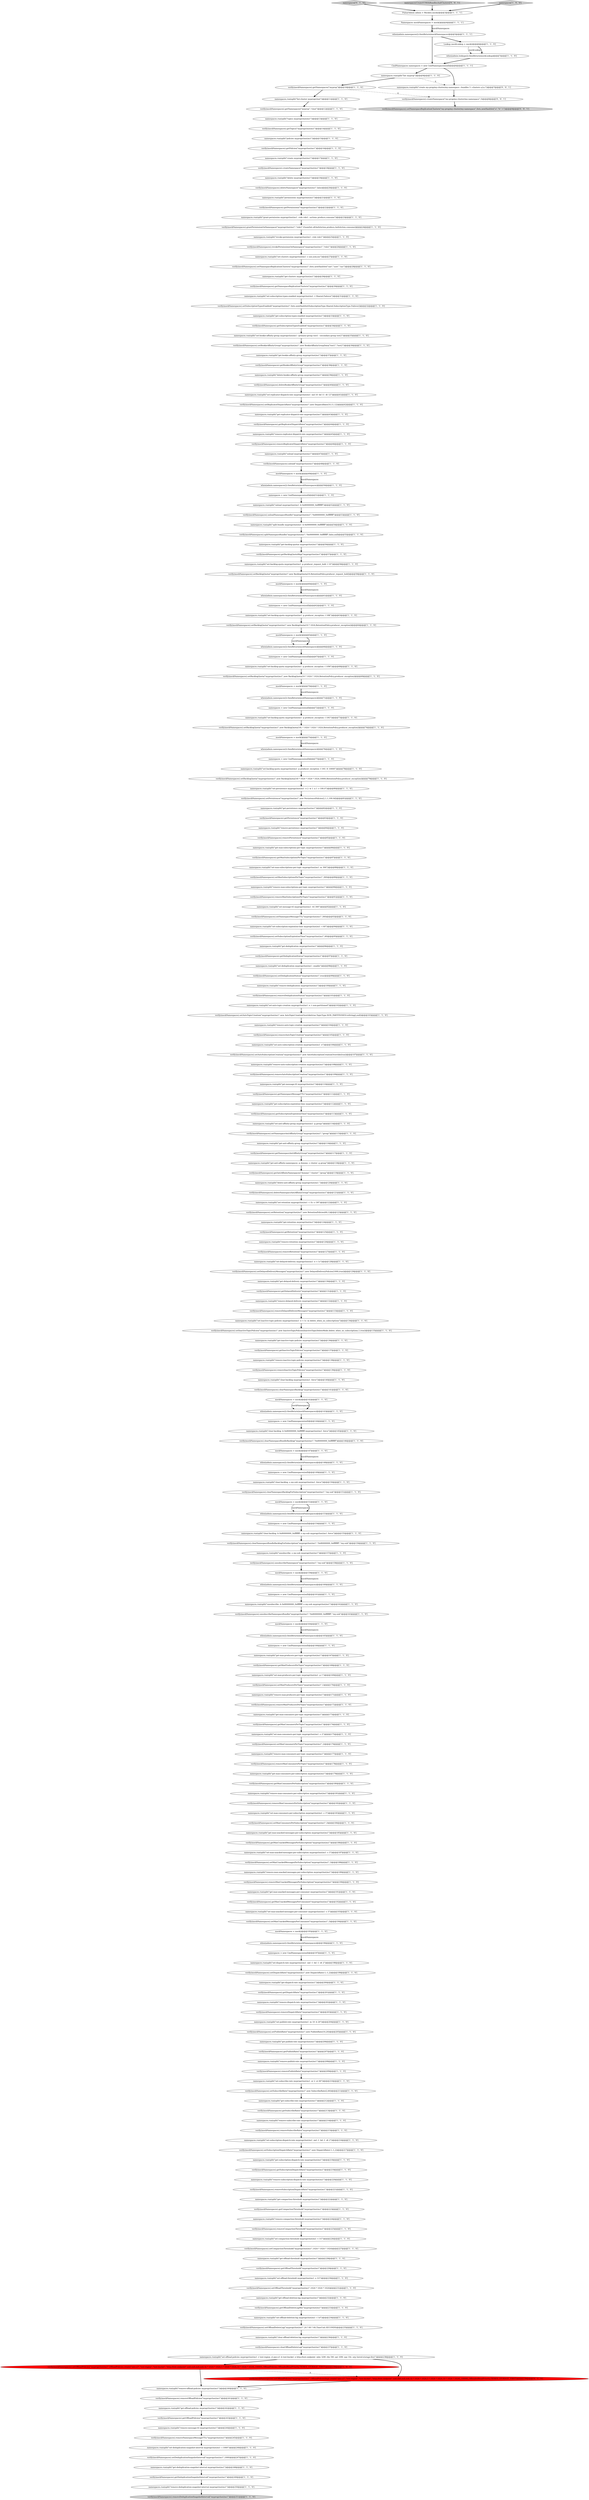 digraph {
217 [style = filled, label = "namespaces.run(split(\"set-replicator-dispatch-rate myprop/clust/ns1 -md 10 -bd 11 -dt 12\"))@@@41@@@['1', '1', '0']", fillcolor = white, shape = ellipse image = "AAA0AAABBB1BBB"];
182 [style = filled, label = "when(admin.namespaces()).thenReturn(mockNamespaces)@@@143@@@['1', '1', '0']", fillcolor = white, shape = ellipse image = "AAA0AAABBB1BBB"];
248 [style = filled, label = "mockNamespaces = mock()@@@60@@@['1', '1', '0']", fillcolor = white, shape = ellipse image = "AAA0AAABBB1BBB"];
156 [style = filled, label = "mockNamespaces = mock()@@@49@@@['1', '1', '0']", fillcolor = white, shape = ellipse image = "AAA0AAABBB1BBB"];
167 [style = filled, label = "verify(mockNamespaces).deleteBookieAffinityGroup(\"myprop/clust/ns1\")@@@40@@@['1', '1', '0']", fillcolor = white, shape = ellipse image = "AAA0AAABBB1BBB"];
127 [style = filled, label = "namespaces.run(split(\"get-max-consumers-per-topic myprop/clust/ns1\"))@@@173@@@['1', '1', '0']", fillcolor = white, shape = ellipse image = "AAA0AAABBB1BBB"];
53 [style = filled, label = "verify(mockNamespaces).setDeduplicationSnapshotInterval(\"myprop/clust/ns1\",1000)@@@247@@@['1', '1', '0']", fillcolor = white, shape = ellipse image = "AAA0AAABBB1BBB"];
138 [style = filled, label = "namespaces.run(split(\"remove-compaction-threshold myprop/clust/ns1\"))@@@224@@@['1', '1', '0']", fillcolor = white, shape = ellipse image = "AAA0AAABBB1BBB"];
45 [style = filled, label = "namespaces.run(split(\"set-deduplication-snapshot-interval myprop/clust/ns1 -i 1000\"))@@@246@@@['1', '1', '0']", fillcolor = white, shape = ellipse image = "AAA0AAABBB1BBB"];
9 [style = filled, label = "namespaces.run(split(\"get-bookie-affinity-group myprop/clust/ns1\"))@@@37@@@['1', '1', '0']", fillcolor = white, shape = ellipse image = "AAA0AAABBB1BBB"];
44 [style = filled, label = "verify(mockNamespaces).getSubscriptionDispatchRate(\"myprop/clust/ns1\")@@@219@@@['1', '1', '0']", fillcolor = white, shape = ellipse image = "AAA0AAABBB1BBB"];
229 [style = filled, label = "namespaces.run(split(\"get-clusters myprop/clust/ns1\"))@@@29@@@['1', '1', '0']", fillcolor = white, shape = ellipse image = "AAA0AAABBB1BBB"];
208 [style = filled, label = "namespaces.run(split(\"set-dispatch-rate myprop/clust/ns1 -md -1 -bd -1 -dt 2\"))@@@198@@@['1', '1', '0']", fillcolor = white, shape = ellipse image = "AAA0AAABBB1BBB"];
79 [style = filled, label = "namespaces.run(split(\"list myprop\"))@@@9@@@['1', '1', '0']", fillcolor = white, shape = ellipse image = "AAA0AAABBB1BBB"];
22 [style = filled, label = "verify(mockNamespaces).setReplicatorDispatchRate(\"myprop/clust/ns1\",new DispatchRate(10,11,12))@@@42@@@['1', '1', '0']", fillcolor = white, shape = ellipse image = "AAA0AAABBB1BBB"];
55 [style = filled, label = "verify(mockNamespaces).removeRetention(\"myprop/clust/ns1\")@@@127@@@['1', '1', '0']", fillcolor = white, shape = ellipse image = "AAA0AAABBB1BBB"];
146 [style = filled, label = "verify(mockNamespaces).removeNamespaceMessageTTL(\"myprop/clust/ns1\")@@@245@@@['1', '1', '0']", fillcolor = white, shape = ellipse image = "AAA0AAABBB1BBB"];
56 [style = filled, label = "verify(mockNamespaces).clearNamespaceBacklogForSubscription(\"myprop/clust/ns1\",\"my-sub\")@@@151@@@['1', '1', '0']", fillcolor = white, shape = ellipse image = "AAA0AAABBB1BBB"];
212 [style = filled, label = "namespaces.run(split(\"get-message-ttl myprop/clust/ns1\"))@@@110@@@['1', '1', '0']", fillcolor = white, shape = ellipse image = "AAA0AAABBB1BBB"];
216 [style = filled, label = "verify(mockNamespaces).setBacklogQuota(\"myprop/clust/ns1\",new BacklogQuota(10l * 1024 * 1024 * 1024,10000,RetentionPolicy.producer_exception))@@@79@@@['1', '1', '0']", fillcolor = white, shape = ellipse image = "AAA0AAABBB1BBB"];
210 [style = filled, label = "verify(mockNamespaces).createNamespace(\"myprop/clust/ns1\")@@@18@@@['1', '1', '0']", fillcolor = white, shape = ellipse image = "AAA0AAABBB1BBB"];
209 [style = filled, label = "namespaces.run(split(\"get-compaction-threshold myprop/clust/ns1\"))@@@222@@@['1', '1', '0']", fillcolor = white, shape = ellipse image = "AAA0AAABBB1BBB"];
205 [style = filled, label = "when(admin.namespaces()).thenReturn(mockNamespaces)@@@66@@@['1', '1', '0']", fillcolor = white, shape = ellipse image = "AAA0AAABBB1BBB"];
222 [style = filled, label = "namespaces.run(split(\"get-subscription-expiration-time myprop/clust/ns1\"))@@@112@@@['1', '1', '0']", fillcolor = white, shape = ellipse image = "AAA0AAABBB1BBB"];
237 [style = filled, label = "namespaces.run(split(\"set-max-consumers-per-topic myprop/clust/ns1 -c 2\"))@@@175@@@['1', '1', '0']", fillcolor = white, shape = ellipse image = "AAA0AAABBB1BBB"];
15 [style = filled, label = "mockNamespaces = mock()@@@70@@@['1', '1', '0']", fillcolor = white, shape = ellipse image = "AAA0AAABBB1BBB"];
41 [style = filled, label = "namespaces.run(split(\"remove-retention myprop/clust/ns1\"))@@@126@@@['1', '1', '0']", fillcolor = white, shape = ellipse image = "AAA0AAABBB1BBB"];
174 [style = filled, label = "namespaces.run(split(\"remove-offload-policies myprop/clust/ns1\"))@@@240@@@['1', '1', '0']", fillcolor = white, shape = ellipse image = "AAA0AAABBB1BBB"];
211 [style = filled, label = "verify(mockNamespaces).getOffloadDeleteLagMs(\"myprop/clust/ns1\")@@@233@@@['1', '1', '0']", fillcolor = white, shape = ellipse image = "AAA0AAABBB1BBB"];
153 [style = filled, label = "namespaces.run(split(\"set-message-ttl myprop/clust/ns1 -ttl 300\"))@@@92@@@['1', '1', '0']", fillcolor = white, shape = ellipse image = "AAA0AAABBB1BBB"];
235 [style = filled, label = "namespaces.run(split(\"get-max-unacked-messages-per-consumer myprop/clust/ns1\"))@@@191@@@['1', '1', '0']", fillcolor = white, shape = ellipse image = "AAA0AAABBB1BBB"];
124 [style = filled, label = "namespaces = new CmdNamespaces(null)@@@77@@@['1', '1', '0']", fillcolor = white, shape = ellipse image = "AAA0AAABBB1BBB"];
157 [style = filled, label = "verify(mockNamespaces).clearNamespaceBundleBacklogForSubscription(\"myprop/clust/ns1\",\"0x80000000_0xffffffff\",\"my-sub\")@@@156@@@['1', '1', '0']", fillcolor = white, shape = ellipse image = "AAA0AAABBB1BBB"];
20 [style = filled, label = "verify(mockNamespaces).removeAutoTopicCreation(\"myprop/clust/ns1\")@@@105@@@['1', '1', '0']", fillcolor = white, shape = ellipse image = "AAA0AAABBB1BBB"];
91 [style = filled, label = "namespaces.run(split(\"set-max-unacked-messages-per-subscription myprop/clust/ns1 -c 3\"))@@@187@@@['1', '1', '0']", fillcolor = white, shape = ellipse image = "AAA0AAABBB1BBB"];
120 [style = filled, label = "namespaces.run(split(\"remove-max-subscriptions-per-topic myprop/clust/ns1\"))@@@90@@@['1', '1', '0']", fillcolor = white, shape = ellipse image = "AAA0AAABBB1BBB"];
123 [style = filled, label = "namespaces.run(split(\"remove-max-consumers-per-subscription myprop/clust/ns1\"))@@@181@@@['1', '1', '0']", fillcolor = white, shape = ellipse image = "AAA0AAABBB1BBB"];
38 [style = filled, label = "when(admin.namespaces()).thenReturn(mockNamespaces)@@@196@@@['1', '1', '0']", fillcolor = white, shape = ellipse image = "AAA0AAABBB1BBB"];
105 [style = filled, label = "verify(mockNamespaces).setSubscriptionExpirationTime(\"myprop/clust/ns1\",60)@@@95@@@['1', '1', '0']", fillcolor = white, shape = ellipse image = "AAA0AAABBB1BBB"];
59 [style = filled, label = "verify(mockNamespaces).removeAutoSubscriptionCreation(\"myprop/clust/ns1\")@@@109@@@['1', '1', '0']", fillcolor = white, shape = ellipse image = "AAA0AAABBB1BBB"];
152 [style = filled, label = "verify(mockNamespaces).getNamespaces(\"myprop\",\"clust\")@@@12@@@['1', '1', '0']", fillcolor = white, shape = ellipse image = "AAA0AAABBB1BBB"];
244 [style = filled, label = "verify(mockNamespaces).getAntiAffinityNamespaces(\"dummy\",\"cluster\",\"group\")@@@119@@@['1', '1', '0']", fillcolor = white, shape = ellipse image = "AAA0AAABBB1BBB"];
112 [style = filled, label = "namespaces.run(split(\"get-max-producers-per-topic myprop/clust/ns1\"))@@@167@@@['1', '1', '0']", fillcolor = white, shape = ellipse image = "AAA0AAABBB1BBB"];
25 [style = filled, label = "namespaces = new CmdNamespaces(null)@@@161@@@['1', '1', '0']", fillcolor = white, shape = ellipse image = "AAA0AAABBB1BBB"];
62 [style = filled, label = "namespaces = new CmdNamespaces(null)@@@51@@@['1', '1', '0']", fillcolor = white, shape = ellipse image = "AAA0AAABBB1BBB"];
145 [style = filled, label = "verify(mockNamespaces).removeMaxConsumersPerSubscription(\"myprop/clust/ns1\")@@@182@@@['1', '1', '0']", fillcolor = white, shape = ellipse image = "AAA0AAABBB1BBB"];
175 [style = filled, label = "verify(mockNamespaces).clearOffloadDeleteLag(\"myprop/clust/ns1\")@@@237@@@['1', '1', '0']", fillcolor = white, shape = ellipse image = "AAA0AAABBB1BBB"];
74 [style = filled, label = "namespaces.run(split(\"set-backlog-quota myprop/clust/ns1 -p producer_exception -l 10M\"))@@@68@@@['1', '1', '0']", fillcolor = white, shape = ellipse image = "AAA0AAABBB1BBB"];
86 [style = filled, label = "verify(mockNamespaces).getPermissions(\"myprop/clust/ns1\")@@@22@@@['1', '1', '0']", fillcolor = white, shape = ellipse image = "AAA0AAABBB1BBB"];
122 [style = filled, label = "verify(mockNamespaces).revokePermissionsOnNamespace(\"myprop/clust/ns1\",\"role1\")@@@26@@@['1', '1', '0']", fillcolor = white, shape = ellipse image = "AAA0AAABBB1BBB"];
252 [style = filled, label = "verify(mockNamespaces).createNamespace(\"my-prop/my-cluster/my-namespace\",5)@@@8@@@['0', '0', '1']", fillcolor = white, shape = ellipse image = "AAA0AAABBB3BBB"];
184 [style = filled, label = "verify(mockNamespaces).getMaxUnackedMessagesPerSubscription(\"myprop/clust/ns1\")@@@186@@@['1', '1', '0']", fillcolor = white, shape = ellipse image = "AAA0AAABBB1BBB"];
3 [style = filled, label = "namespaces.run(split(\"set-offload-deletion-lag myprop/clust/ns1 -l 1d\"))@@@234@@@['1', '1', '0']", fillcolor = white, shape = ellipse image = "AAA0AAABBB1BBB"];
228 [style = filled, label = "namespaces = new CmdNamespaces(null)@@@72@@@['1', '1', '0']", fillcolor = white, shape = ellipse image = "AAA0AAABBB1BBB"];
137 [style = filled, label = "namespaces.run(split(\"delete myprop/clust/ns1\"))@@@19@@@['1', '1', '0']", fillcolor = white, shape = ellipse image = "AAA0AAABBB1BBB"];
219 [style = filled, label = "namespaces.run(split(\"remove-persistence myprop/clust/ns1\"))@@@84@@@['1', '1', '0']", fillcolor = white, shape = ellipse image = "AAA0AAABBB1BBB"];
75 [style = filled, label = "namespaces.run(split(\"get-offload-threshold myprop/clust/ns1\"))@@@228@@@['1', '1', '0']", fillcolor = white, shape = ellipse image = "AAA0AAABBB1BBB"];
81 [style = filled, label = "namespaces.run(split(\"set-auto-topic-creation myprop/clust/ns1 -e -t non-partitioned\"))@@@102@@@['1', '1', '0']", fillcolor = white, shape = ellipse image = "AAA0AAABBB1BBB"];
36 [style = filled, label = "namespaces.run(split(\"remove-replicator-dispatch-rate myprop/clust/ns1\"))@@@45@@@['1', '1', '0']", fillcolor = white, shape = ellipse image = "AAA0AAABBB1BBB"];
130 [style = filled, label = "verify(mockNamespaces).getCompactionThreshold(\"myprop/clust/ns1\")@@@223@@@['1', '1', '0']", fillcolor = white, shape = ellipse image = "AAA0AAABBB1BBB"];
189 [style = filled, label = "namespaces.run(split(\"delete-bookie-affinity-group myprop/clust/ns1\"))@@@39@@@['1', '1', '0']", fillcolor = white, shape = ellipse image = "AAA0AAABBB1BBB"];
196 [style = filled, label = "when(admin.namespaces()).thenReturn(mockNamespaces)@@@61@@@['1', '1', '0']", fillcolor = white, shape = ellipse image = "AAA0AAABBB1BBB"];
241 [style = filled, label = "namespaces.run(split(\"get-subscribe-rate myprop/clust/ns1\"))@@@212@@@['1', '1', '0']", fillcolor = white, shape = ellipse image = "AAA0AAABBB1BBB"];
77 [style = filled, label = "verify(mockNamespaces).getPublishRate(\"myprop/clust/ns1\")@@@207@@@['1', '1', '0']", fillcolor = white, shape = ellipse image = "AAA0AAABBB1BBB"];
194 [style = filled, label = "namespaces.run(split(\"remove-delayed-delivery myprop/clust/ns1\"))@@@132@@@['1', '1', '0']", fillcolor = white, shape = ellipse image = "AAA0AAABBB1BBB"];
1 [style = filled, label = "namespaces.run(split(\"set-subscription-dispatch-rate myprop/clust/ns1 -md -1 -bd -1 -dt 2\"))@@@216@@@['1', '1', '0']", fillcolor = white, shape = ellipse image = "AAA0AAABBB1BBB"];
206 [style = filled, label = "verify(mockNamespaces).setMaxUnackedMessagesPerSubscription(\"myprop/clust/ns1\",3)@@@188@@@['1', '1', '0']", fillcolor = white, shape = ellipse image = "AAA0AAABBB1BBB"];
93 [style = filled, label = "namespaces.run(split(\"set-publish-rate myprop/clust/ns1 -m 10 -b 20\"))@@@204@@@['1', '1', '0']", fillcolor = white, shape = ellipse image = "AAA0AAABBB1BBB"];
232 [style = filled, label = "namespaces = new CmdNamespaces(null)@@@144@@@['1', '1', '0']", fillcolor = white, shape = ellipse image = "AAA0AAABBB1BBB"];
234 [style = filled, label = "PulsarAdmin admin = Mockito.mock()@@@3@@@['1', '1', '1']", fillcolor = white, shape = ellipse image = "AAA0AAABBB1BBB"];
111 [style = filled, label = "verify(mockNamespaces).getRetention(\"myprop/clust/ns1\")@@@125@@@['1', '1', '0']", fillcolor = white, shape = ellipse image = "AAA0AAABBB1BBB"];
37 [style = filled, label = "namespaces.run(split(\"set-backlog-quota myprop/clust/ns1 -p producer_exception -l 10K\"))@@@63@@@['1', '1', '0']", fillcolor = white, shape = ellipse image = "AAA0AAABBB1BBB"];
134 [style = filled, label = "verify(mockNamespaces).setNamespaceReplicationClusters(\"myprop/clust/ns1\",Sets.newHashSet(\"use\",\"usw\",\"usc\"))@@@28@@@['1', '1', '0']", fillcolor = white, shape = ellipse image = "AAA0AAABBB1BBB"];
185 [style = filled, label = "namespaces.run(split(\"set-subscribe-rate myprop/clust/ns1 -sr 2 -st 60\"))@@@210@@@['1', '1', '0']", fillcolor = white, shape = ellipse image = "AAA0AAABBB1BBB"];
254 [style = filled, label = "namespaces.run(split(\"create my-prop/my-cluster/my-namespace --bundles 5 --clusters a,b,c\"))@@@7@@@['0', '0', '1']", fillcolor = white, shape = ellipse image = "AAA0AAABBB3BBB"];
90 [style = filled, label = "verify(mockNamespaces).setBacklogQuota(\"myprop/clust/ns1\",new BacklogQuota(10L * 1024 * 1024 * 1024,RetentionPolicy.producer_exception))@@@74@@@['1', '1', '0']", fillcolor = white, shape = ellipse image = "AAA0AAABBB1BBB"];
66 [style = filled, label = "namespaces.run(split(\"set-max-subscriptions-per-topic myprop/clust/ns1 -m 300\"))@@@88@@@['1', '1', '0']", fillcolor = white, shape = ellipse image = "AAA0AAABBB1BBB"];
220 [style = filled, label = "verify(mockNamespaces).setAutoTopicCreation(\"myprop/clust/ns1\",new AutoTopicCreationOverride(true,TopicType.NON_PARTITIONED.toString(),null))@@@103@@@['1', '1', '0']", fillcolor = white, shape = ellipse image = "AAA0AAABBB1BBB"];
236 [style = filled, label = "namespaces.run(split(\"unload myprop/clust/ns1 -b 0x80000000_0xffffffff\"))@@@52@@@['1', '1', '0']", fillcolor = white, shape = ellipse image = "AAA0AAABBB1BBB"];
64 [style = filled, label = "namespaces.run(split(\"get-max-unacked-messages-per-subscription myprop/clust/ns1\"))@@@185@@@['1', '1', '0']", fillcolor = white, shape = ellipse image = "AAA0AAABBB1BBB"];
207 [style = filled, label = "namespaces.run(split(\"set-max-unacked-messages-per-consumer myprop/clust/ns1 -c 3\"))@@@193@@@['1', '1', '0']", fillcolor = white, shape = ellipse image = "AAA0AAABBB1BBB"];
233 [style = filled, label = "verify(mockNamespaces).setSubscriptionDispatchRate(\"myprop/clust/ns1\",new DispatchRate(-1,-1,2))@@@217@@@['1', '1', '0']", fillcolor = white, shape = ellipse image = "AAA0AAABBB1BBB"];
197 [style = filled, label = "verify(mockNamespaces).setBacklogQuota(\"myprop/clust/ns1\",new BacklogQuota(10,RetentionPolicy.producer_request_hold))@@@59@@@['1', '1', '0']", fillcolor = white, shape = ellipse image = "AAA0AAABBB1BBB"];
94 [style = filled, label = "verify(mockNamespaces).setSubscriptionTypesEnabled(\"myprop/clust/ns1\",Sets.newHashSet(SubscriptionType.Shared,SubscriptionType.Failover))@@@32@@@['1', '1', '0']", fillcolor = white, shape = ellipse image = "AAA0AAABBB1BBB"];
243 [style = filled, label = "verify(mockNamespaces).getBookieAffinityGroup(\"myprop/clust/ns1\")@@@38@@@['1', '1', '0']", fillcolor = white, shape = ellipse image = "AAA0AAABBB1BBB"];
190 [style = filled, label = "namespaces.run(split(\"split-bundle myprop/clust/ns1 -b 0x00000000_0xffffffff\"))@@@54@@@['1', '1', '0']", fillcolor = white, shape = ellipse image = "AAA0AAABBB1BBB"];
218 [style = filled, label = "verify(mockNamespaces).setPublishRate(\"myprop/clust/ns1\",new PublishRate(10,20))@@@205@@@['1', '1', '0']", fillcolor = white, shape = ellipse image = "AAA0AAABBB1BBB"];
247 [style = filled, label = "mockNamespaces = mock()@@@147@@@['1', '1', '0']", fillcolor = white, shape = ellipse image = "AAA0AAABBB1BBB"];
98 [style = filled, label = "verify(mockNamespaces).setOffloadThreshold(\"myprop/clust/ns1\",1024 * 1024 * 1024)@@@231@@@['1', '1', '0']", fillcolor = white, shape = ellipse image = "AAA0AAABBB1BBB"];
161 [style = filled, label = "namespaces.run(split(\"remove-max-producers-per-topic myprop/clust/ns1\"))@@@171@@@['1', '1', '0']", fillcolor = white, shape = ellipse image = "AAA0AAABBB1BBB"];
58 [style = filled, label = "verify(mockNamespaces).setSubscribeRate(\"myprop/clust/ns1\",new SubscribeRate(2,60))@@@211@@@['1', '1', '0']", fillcolor = white, shape = ellipse image = "AAA0AAABBB1BBB"];
139 [style = filled, label = "namespaces.run(split(\"set-backlog-quota myprop/clust/ns1 -p producer_exception -l 10G\"))@@@73@@@['1', '1', '0']", fillcolor = white, shape = ellipse image = "AAA0AAABBB1BBB"];
73 [style = filled, label = "verify(mockNamespaces).unload(\"myprop/clust/ns1\")@@@48@@@['1', '1', '0']", fillcolor = white, shape = ellipse image = "AAA0AAABBB1BBB"];
133 [style = filled, label = "verify(mockNamespaces).setOffloadDeleteLag(\"myprop/clust/ns1\",24 * 60 * 60,TimeUnit.SECONDS)@@@235@@@['1', '1', '0']", fillcolor = white, shape = ellipse image = "AAA0AAABBB1BBB"];
92 [style = filled, label = "namespaces.run(split(\"set-bookie-affinity-group myprop/clust/ns1 --primary-group test1 --secondary-group test2\"))@@@35@@@['1', '1', '0']", fillcolor = white, shape = ellipse image = "AAA0AAABBB1BBB"];
159 [style = filled, label = "namespaces.run(split(\"set-retention myprop/clust/ns1 -t 1h -s 1M\"))@@@122@@@['1', '1', '0']", fillcolor = white, shape = ellipse image = "AAA0AAABBB1BBB"];
144 [style = filled, label = "verify(mockNamespaces).setMaxConsumersPerSubscription(\"myprop/clust/ns1\",3)@@@184@@@['1', '1', '0']", fillcolor = white, shape = ellipse image = "AAA0AAABBB1BBB"];
46 [style = filled, label = "namespaces.run(split(\"get-dispatch-rate myprop/clust/ns1\"))@@@200@@@['1', '1', '0']", fillcolor = white, shape = ellipse image = "AAA0AAABBB1BBB"];
195 [style = filled, label = "verify(mockNamespaces).removeReplicatorDispatchRate(\"myprop/clust/ns1\")@@@46@@@['1', '1', '0']", fillcolor = white, shape = ellipse image = "AAA0AAABBB1BBB"];
115 [style = filled, label = "verify(mockNamespaces).getTopics(\"myprop/clust/ns1\")@@@14@@@['1', '1', '0']", fillcolor = white, shape = ellipse image = "AAA0AAABBB1BBB"];
242 [style = filled, label = "namespaces.run(split(\"get-subscription-types-enabled myprop/clust/ns1\"))@@@33@@@['1', '1', '0']", fillcolor = white, shape = ellipse image = "AAA0AAABBB1BBB"];
87 [style = filled, label = "verify(mockNamespaces).getNamespaces(\"myprop\")@@@10@@@['1', '1', '0']", fillcolor = white, shape = ellipse image = "AAA0AAABBB1BBB"];
99 [style = filled, label = "namespaces.run(split(\"get-anti-affinity-group myprop/clust/ns1\"))@@@116@@@['1', '1', '0']", fillcolor = white, shape = ellipse image = "AAA0AAABBB1BBB"];
7 [style = filled, label = "verify(mockNamespaces).removeMaxConsumersPerTopic(\"myprop/clust/ns1\")@@@178@@@['1', '1', '0']", fillcolor = white, shape = ellipse image = "AAA0AAABBB1BBB"];
249 [style = filled, label = "namespaces.run(split(\"set-offload-policies myprop/clust/ns1 -r test-region -d aws-s3 -b test-bucket -e http://test.endpoint -mbs 32M -rbs 5M -oat 10M -oae 10s -orp tiered-storage-first\"))@@@238@@@['1', '1', '0']", fillcolor = white, shape = ellipse image = "AAA0AAABBB1BBB"];
65 [style = filled, label = "namespaces.run(split(\"remove-subscription-dispatch-rate myprop/clust/ns1\"))@@@220@@@['1', '1', '0']", fillcolor = white, shape = ellipse image = "AAA0AAABBB1BBB"];
89 [style = filled, label = "namespaces.run(split(\"set-anti-affinity-group myprop/clust/ns1 -g group\"))@@@114@@@['1', '1', '0']", fillcolor = white, shape = ellipse image = "AAA0AAABBB1BBB"];
116 [style = filled, label = "namespaces.run(split(\"remove-message-ttl myprop/clust/ns1\"))@@@244@@@['1', '1', '0']", fillcolor = white, shape = ellipse image = "AAA0AAABBB1BBB"];
85 [style = filled, label = "verify(mockNamespaces).removeMaxProducersPerTopic(\"myprop/clust/ns1\")@@@172@@@['1', '1', '0']", fillcolor = white, shape = ellipse image = "AAA0AAABBB1BBB"];
104 [style = filled, label = "verify(mockNamespaces).removeSubscribeRate(\"myprop/clust/ns1\")@@@215@@@['1', '1', '0']", fillcolor = white, shape = ellipse image = "AAA0AAABBB1BBB"];
8 [style = filled, label = "namespaces.run(split(\"unsubscribe -b 0x80000000_0xffffffff -s my-sub myprop/clust/ns1\"))@@@162@@@['1', '1', '0']", fillcolor = white, shape = ellipse image = "AAA0AAABBB1BBB"];
33 [style = filled, label = "verify(mockNamespaces).removeMaxSubscriptionsPerTopic(\"myprop/clust/ns1\")@@@91@@@['1', '1', '0']", fillcolor = white, shape = ellipse image = "AAA0AAABBB1BBB"];
164 [style = filled, label = "namespaces = new CmdNamespaces(null)@@@197@@@['1', '1', '0']", fillcolor = white, shape = ellipse image = "AAA0AAABBB1BBB"];
239 [style = filled, label = "namespaces.run(split(\"set-persistence myprop/clust/ns1 -e 2 -w 1 -a 1 -r 100.0\"))@@@80@@@['1', '1', '0']", fillcolor = white, shape = ellipse image = "AAA0AAABBB1BBB"];
96 [style = filled, label = "when(admin.namespaces()).thenReturn(mockNamespaces)@@@148@@@['1', '1', '0']", fillcolor = white, shape = ellipse image = "AAA0AAABBB1BBB"];
154 [style = filled, label = "verify(mockNamespaces).getNamespaceReplicationClusters(\"myprop/clust/ns1\")@@@30@@@['1', '1', '0']", fillcolor = white, shape = ellipse image = "AAA0AAABBB1BBB"];
126 [style = filled, label = "verify(mockNamespaces).setNamespaceAntiAffinityGroup(\"myprop/clust/ns1\",\"group\")@@@115@@@['1', '1', '0']", fillcolor = white, shape = ellipse image = "AAA0AAABBB1BBB"];
109 [style = filled, label = "mockNamespaces = mock()@@@152@@@['1', '1', '0']", fillcolor = white, shape = ellipse image = "AAA0AAABBB1BBB"];
129 [style = filled, label = "namespaces.run(split(\"set-max-consumers-per-subscription myprop/clust/ns1 -c 3\"))@@@183@@@['1', '1', '0']", fillcolor = white, shape = ellipse image = "AAA0AAABBB1BBB"];
150 [style = filled, label = "namespaces.run(split(\"clear-backlog -b 0x80000000_0xffffffff -s my-sub myprop/clust/ns1 -force\"))@@@155@@@['1', '1', '0']", fillcolor = white, shape = ellipse image = "AAA0AAABBB1BBB"];
21 [style = filled, label = "namespaces.run(split(\"get-delayed-delivery myprop/clust/ns1\"))@@@130@@@['1', '1', '0']", fillcolor = white, shape = ellipse image = "AAA0AAABBB1BBB"];
47 [style = filled, label = "verify(mockNamespaces).setOffloadPolicies(\"myprop/clust/ns1\",OffloadPolicies.create(\"aws-s3\",\"test-region\",\"test-bucket\",\"http://test.endpoint\",null,null,null,null,32 * 1024 * 1024,5 * 1024 * 1024,10 * 1024 * 1024L,10000L,OffloadPolicies.OffloadedReadPriority.TIERED_STORAGE_FIRST))@@@239@@@['1', '0', '0']", fillcolor = red, shape = ellipse image = "AAA1AAABBB1BBB"];
52 [style = filled, label = "verify(mockNamespaces).setMaxUnackedMessagesPerConsumer(\"myprop/clust/ns1\",3)@@@194@@@['1', '1', '0']", fillcolor = white, shape = ellipse image = "AAA0AAABBB1BBB"];
63 [style = filled, label = "namespaces.run(split(\"set-backlog-quota myprop/clust/ns1 -p producer_request_hold -l 10\"))@@@58@@@['1', '1', '0']", fillcolor = white, shape = ellipse image = "AAA0AAABBB1BBB"];
108 [style = filled, label = "namespaces.run(split(\"set-subscription-expiration-time myprop/clust/ns1 -t 60\"))@@@94@@@['1', '1', '0']", fillcolor = white, shape = ellipse image = "AAA0AAABBB1BBB"];
149 [style = filled, label = "namespaces.run(split(\"get-anti-affinity-namespaces -p dummy -c cluster -g group\"))@@@118@@@['1', '1', '0']", fillcolor = white, shape = ellipse image = "AAA0AAABBB1BBB"];
57 [style = filled, label = "verify(mockNamespaces).removeDispatchRate(\"myprop/clust/ns1\")@@@203@@@['1', '1', '0']", fillcolor = white, shape = ellipse image = "AAA0AAABBB1BBB"];
155 [style = filled, label = "Namespaces mockNamespaces = mock()@@@4@@@['1', '1', '1']", fillcolor = white, shape = ellipse image = "AAA0AAABBB1BBB"];
71 [style = filled, label = "namespaces.run(split(\"delete-anti-affinity-group myprop/clust/ns1 \"))@@@120@@@['1', '1', '0']", fillcolor = white, shape = ellipse image = "AAA0AAABBB1BBB"];
95 [style = filled, label = "namespaces.run(split(\"permissions myprop/clust/ns1\"))@@@21@@@['1', '1', '0']", fillcolor = white, shape = ellipse image = "AAA0AAABBB1BBB"];
158 [style = filled, label = "verify(mockNamespaces).getPolicies(\"myprop/clust/ns1\")@@@16@@@['1', '1', '0']", fillcolor = white, shape = ellipse image = "AAA0AAABBB1BBB"];
245 [style = filled, label = "namespaces.run(split(\"set-clusters myprop/clust/ns1 -c use,usw,usc\"))@@@27@@@['1', '1', '0']", fillcolor = white, shape = ellipse image = "AAA0AAABBB1BBB"];
135 [style = filled, label = "verify(mockNamespaces).clearNamespaceBacklog(\"myprop/clust/ns1\")@@@141@@@['1', '1', '0']", fillcolor = white, shape = ellipse image = "AAA0AAABBB1BBB"];
13 [style = filled, label = "verify(mockNamespaces).setMaxSubscriptionsPerTopic(\"myprop/clust/ns1\",300)@@@89@@@['1', '1', '0']", fillcolor = white, shape = ellipse image = "AAA0AAABBB1BBB"];
203 [style = filled, label = "verify(mockNamespaces).setDispatchRate(\"myprop/clust/ns1\",new DispatchRate(-1,-1,2))@@@199@@@['1', '1', '0']", fillcolor = white, shape = ellipse image = "AAA0AAABBB1BBB"];
251 [style = filled, label = "namespaces['0', '1', '0']", fillcolor = lightgray, shape = diamond image = "AAA0AAABBB2BBB"];
78 [style = filled, label = "verify(mockNamespaces).getSubscribeRate(\"myprop/clust/ns1\")@@@213@@@['1', '1', '0']", fillcolor = white, shape = ellipse image = "AAA0AAABBB1BBB"];
183 [style = filled, label = "verify(mockNamespaces).getDispatchRate(\"myprop/clust/ns1\")@@@201@@@['1', '1', '0']", fillcolor = white, shape = ellipse image = "AAA0AAABBB1BBB"];
68 [style = filled, label = "verify(mockNamespaces).getMaxProducersPerTopic(\"myprop/clust/ns1\")@@@168@@@['1', '1', '0']", fillcolor = white, shape = ellipse image = "AAA0AAABBB1BBB"];
140 [style = filled, label = "namespaces.run(split(\"set-delayed-delivery myprop/clust/ns1 -e -t 1s\"))@@@128@@@['1', '1', '0']", fillcolor = white, shape = ellipse image = "AAA0AAABBB1BBB"];
18 [style = filled, label = "verify(mockNamespaces).getNamespaceMessageTTL(\"myprop/clust/ns1\")@@@111@@@['1', '1', '0']", fillcolor = white, shape = ellipse image = "AAA0AAABBB1BBB"];
215 [style = filled, label = "verify(mockNamespaces).getNamespaceAntiAffinityGroup(\"myprop/clust/ns1\")@@@117@@@['1', '1', '0']", fillcolor = white, shape = ellipse image = "AAA0AAABBB1BBB"];
224 [style = filled, label = "namespaces.run(split(\"revoke-permission myprop/clust/ns1 --role role1\"))@@@25@@@['1', '1', '0']", fillcolor = white, shape = ellipse image = "AAA0AAABBB1BBB"];
255 [style = filled, label = "namespacesCreateV1WithBundlesAndClusters['0', '0', '1']", fillcolor = lightgray, shape = diamond image = "AAA0AAABBB3BBB"];
40 [style = filled, label = "when(admin.namespaces()).thenReturn(mockNamespaces)@@@5@@@['1', '1', '1']", fillcolor = white, shape = ellipse image = "AAA0AAABBB1BBB"];
168 [style = filled, label = "verify(mockNamespaces).getReplicatorDispatchRate(\"myprop/clust/ns1\")@@@44@@@['1', '1', '0']", fillcolor = white, shape = ellipse image = "AAA0AAABBB1BBB"];
26 [style = filled, label = "namespaces.run(split(\"grant-permission myprop/clust/ns1 --role role1 --actions produce,consume\"))@@@23@@@['1', '1', '0']", fillcolor = white, shape = ellipse image = "AAA0AAABBB1BBB"];
160 [style = filled, label = "verify(mockNamespaces).setDelayedDeliveryMessages(\"myprop/clust/ns1\",new DelayedDeliveryPolicies(1000,true))@@@129@@@['1', '1', '0']", fillcolor = white, shape = ellipse image = "AAA0AAABBB1BBB"];
225 [style = filled, label = "when(admin.namespaces()).thenReturn(mockNamespaces)@@@71@@@['1', '1', '0']", fillcolor = white, shape = ellipse image = "AAA0AAABBB1BBB"];
106 [style = filled, label = "namespaces['1', '0', '0']", fillcolor = lightgray, shape = diamond image = "AAA0AAABBB1BBB"];
51 [style = filled, label = "CmdNamespaces namespaces = new CmdNamespaces(null)@@@6@@@['1', '1', '1']", fillcolor = white, shape = ellipse image = "AAA0AAABBB1BBB"];
187 [style = filled, label = "verify(mockNamespaces).setInactiveTopicPolicies(\"myprop/clust/ns1\",new InactiveTopicPolicies(InactiveTopicDeleteMode.delete_when_no_subscriptions,1,true))@@@135@@@['1', '1', '0']", fillcolor = white, shape = ellipse image = "AAA0AAABBB1BBB"];
204 [style = filled, label = "namespaces.run(split(\"remove-max-unacked-messages-per-subscription myprop/clust/ns1\"))@@@189@@@['1', '1', '0']", fillcolor = white, shape = ellipse image = "AAA0AAABBB1BBB"];
213 [style = filled, label = "namespaces.run(split(\"set-max-producers-per-topic myprop/clust/ns1 -p 1\"))@@@169@@@['1', '1', '0']", fillcolor = white, shape = ellipse image = "AAA0AAABBB1BBB"];
80 [style = filled, label = "namespaces.run(split(\"get-inactive-topic-policies myprop/clust/ns1\"))@@@136@@@['1', '1', '0']", fillcolor = white, shape = ellipse image = "AAA0AAABBB1BBB"];
69 [style = filled, label = "verify(mockNamespaces).deleteNamespace(\"myprop/clust/ns1\",false)@@@20@@@['1', '1', '0']", fillcolor = white, shape = ellipse image = "AAA0AAABBB1BBB"];
84 [style = filled, label = "namespaces.run(split(\"remove-dispatch-rate myprop/clust/ns1\"))@@@202@@@['1', '1', '0']", fillcolor = white, shape = ellipse image = "AAA0AAABBB1BBB"];
230 [style = filled, label = "verify(mockNamespaces).removeCompactionThreshold(\"myprop/clust/ns1\")@@@225@@@['1', '1', '0']", fillcolor = white, shape = ellipse image = "AAA0AAABBB1BBB"];
113 [style = filled, label = "mockNamespaces = mock()@@@65@@@['1', '1', '0']", fillcolor = white, shape = ellipse image = "AAA0AAABBB1BBB"];
221 [style = filled, label = "verify(mockNamespaces).getSubscriptionTypesEnabled(\"myprop/clust/ns1\")@@@34@@@['1', '1', '0']", fillcolor = white, shape = ellipse image = "AAA0AAABBB1BBB"];
103 [style = filled, label = "mockNamespaces = mock()@@@142@@@['1', '1', '0']", fillcolor = white, shape = ellipse image = "AAA0AAABBB1BBB"];
169 [style = filled, label = "namespaces.run(split(\"get-deduplication myprop/clust/ns1\"))@@@96@@@['1', '1', '0']", fillcolor = white, shape = ellipse image = "AAA0AAABBB1BBB"];
201 [style = filled, label = "verify(mockNamespaces).setBacklogQuota(\"myprop/clust/ns1\",new BacklogQuota(10 * 1024 * 1024,RetentionPolicy.producer_exception))@@@69@@@['1', '1', '0']", fillcolor = white, shape = ellipse image = "AAA0AAABBB1BBB"];
118 [style = filled, label = "namespaces.run(split(\"remove-auto-subscription-creation myprop/clust/ns1\"))@@@108@@@['1', '1', '0']", fillcolor = white, shape = ellipse image = "AAA0AAABBB1BBB"];
178 [style = filled, label = "when(admin.namespaces()).thenReturn(mockNamespaces)@@@165@@@['1', '1', '0']", fillcolor = white, shape = ellipse image = "AAA0AAABBB1BBB"];
76 [style = filled, label = "namespaces.run(split(\"unsubscribe -s my-sub myprop/clust/ns1\"))@@@157@@@['1', '1', '0']", fillcolor = white, shape = ellipse image = "AAA0AAABBB1BBB"];
170 [style = filled, label = "verify(mockNamespaces).getMaxConsumersPerSubscription(\"myprop/clust/ns1\")@@@180@@@['1', '1', '0']", fillcolor = white, shape = ellipse image = "AAA0AAABBB1BBB"];
147 [style = filled, label = "verify(mockNamespaces).unsubscribeNamespace(\"myprop/clust/ns1\",\"my-sub\")@@@158@@@['1', '1', '0']", fillcolor = white, shape = ellipse image = "AAA0AAABBB1BBB"];
97 [style = filled, label = "verify(mockNamespaces).setDeduplicationStatus(\"myprop/clust/ns1\",true)@@@99@@@['1', '1', '0']", fillcolor = white, shape = ellipse image = "AAA0AAABBB1BBB"];
180 [style = filled, label = "verify(mockNamespaces).grantPermissionOnNamespace(\"myprop/clust/ns1\",\"role1\",EnumSet.of(AuthAction.produce,AuthAction.consume))@@@24@@@['1', '1', '0']", fillcolor = white, shape = ellipse image = "AAA0AAABBB1BBB"];
227 [style = filled, label = "verify(mockNamespaces).setPersistence(\"myprop/clust/ns1\",new PersistencePolicies(2,1,1,100.0d))@@@81@@@['1', '1', '0']", fillcolor = white, shape = ellipse image = "AAA0AAABBB1BBB"];
188 [style = filled, label = "namespaces.run(split(\"topics myprop/clust/ns1\"))@@@13@@@['1', '1', '0']", fillcolor = white, shape = ellipse image = "AAA0AAABBB1BBB"];
16 [style = filled, label = "verify(mockNamespaces).removeInactiveTopicPolicies(\"myprop/clust/ns1\")@@@139@@@['1', '1', '0']", fillcolor = white, shape = ellipse image = "AAA0AAABBB1BBB"];
177 [style = filled, label = "namespaces.run(split(\"clear-offload-deletion-lag myprop/clust/ns1\"))@@@236@@@['1', '1', '0']", fillcolor = white, shape = ellipse image = "AAA0AAABBB1BBB"];
179 [style = filled, label = "when(admin.namespaces()).thenReturn(mockNamespaces)@@@153@@@['1', '1', '0']", fillcolor = white, shape = ellipse image = "AAA0AAABBB1BBB"];
60 [style = filled, label = "Lookup mockLookup = mock()@@@6@@@['1', '1', '0']", fillcolor = white, shape = ellipse image = "AAA0AAABBB1BBB"];
253 [style = filled, label = "verify(mockNamespaces).setNamespaceReplicationClusters(\"my-prop/my-cluster/my-namespace\",Sets.newHashSet(\"a\",\"b\",\"c\"))@@@9@@@['0', '0', '1']", fillcolor = lightgray, shape = ellipse image = "AAA0AAABBB3BBB"];
4 [style = filled, label = "namespaces.run(split(\"clear-backlog -s my-sub myprop/clust/ns1 -force\"))@@@150@@@['1', '1', '0']", fillcolor = white, shape = ellipse image = "AAA0AAABBB1BBB"];
151 [style = filled, label = "verify(mockNamespaces).splitNamespaceBundle(\"myprop/clust/ns1\",\"0x00000000_0xffffffff\",false,null)@@@55@@@['1', '1', '0']", fillcolor = white, shape = ellipse image = "AAA0AAABBB1BBB"];
29 [style = filled, label = "namespaces = new CmdNamespaces(null)@@@67@@@['1', '1', '0']", fillcolor = white, shape = ellipse image = "AAA0AAABBB1BBB"];
30 [style = filled, label = "namespaces.run(split(\"get-subscription-dispatch-rate myprop/clust/ns1\"))@@@218@@@['1', '1', '0']", fillcolor = white, shape = ellipse image = "AAA0AAABBB1BBB"];
143 [style = filled, label = "verify(mockNamespaces).getMaxSubscriptionsPerTopic(\"myprop/clust/ns1\")@@@87@@@['1', '1', '0']", fillcolor = white, shape = ellipse image = "AAA0AAABBB1BBB"];
24 [style = filled, label = "namespaces.run(split(\"set-deduplication myprop/clust/ns1 --enable\"))@@@98@@@['1', '1', '0']", fillcolor = white, shape = ellipse image = "AAA0AAABBB1BBB"];
246 [style = filled, label = "namespaces.run(split(\"set-offload-threshold myprop/clust/ns1 -s 1G\"))@@@230@@@['1', '1', '0']", fillcolor = white, shape = ellipse image = "AAA0AAABBB1BBB"];
171 [style = filled, label = "verify(mockNamespaces).getOffloadPolicies(\"myprop/clust/ns1\")@@@243@@@['1', '1', '0']", fillcolor = white, shape = ellipse image = "AAA0AAABBB1BBB"];
198 [style = filled, label = "verify(mockNamespaces).setNamespaceMessageTTL(\"myprop/clust/ns1\",300)@@@93@@@['1', '1', '0']", fillcolor = white, shape = ellipse image = "AAA0AAABBB1BBB"];
43 [style = filled, label = "verify(mockNamespaces).removeDeduplicationStatus(\"myprop/clust/ns1\")@@@101@@@['1', '1', '0']", fillcolor = white, shape = ellipse image = "AAA0AAABBB1BBB"];
200 [style = filled, label = "namespaces.run(split(\"clear-backlog myprop/clust/ns1 -force\"))@@@140@@@['1', '1', '0']", fillcolor = white, shape = ellipse image = "AAA0AAABBB1BBB"];
70 [style = filled, label = "verify(mockNamespaces).setMaxProducersPerTopic(\"myprop/clust/ns1\",1)@@@170@@@['1', '1', '0']", fillcolor = white, shape = ellipse image = "AAA0AAABBB1BBB"];
27 [style = filled, label = "namespaces.run(split(\"get-persistence myprop/clust/ns1\"))@@@82@@@['1', '1', '0']", fillcolor = white, shape = ellipse image = "AAA0AAABBB1BBB"];
162 [style = filled, label = "namespaces.run(split(\"remove-subscribe-rate myprop/clust/ns1\"))@@@214@@@['1', '1', '0']", fillcolor = white, shape = ellipse image = "AAA0AAABBB1BBB"];
48 [style = filled, label = "namespaces.run(split(\"get-deduplication-snapshot-interval myprop/clust/ns1\"))@@@248@@@['1', '1', '0']", fillcolor = white, shape = ellipse image = "AAA0AAABBB1BBB"];
50 [style = filled, label = "when(admin.namespaces()).thenReturn(mockNamespaces)@@@160@@@['1', '1', '0']", fillcolor = white, shape = ellipse image = "AAA0AAABBB1BBB"];
172 [style = filled, label = "namespaces.run(split(\"get-publish-rate myprop/clust/ns1\"))@@@206@@@['1', '1', '0']", fillcolor = white, shape = ellipse image = "AAA0AAABBB1BBB"];
17 [style = filled, label = "verify(mockNamespaces).getPersistence(\"myprop/clust/ns1\")@@@83@@@['1', '1', '0']", fillcolor = white, shape = ellipse image = "AAA0AAABBB1BBB"];
107 [style = filled, label = "verify(mockNamespaces).clearNamespaceBundleBacklog(\"myprop/clust/ns1\",\"0x80000000_0xffffffff\")@@@146@@@['1', '1', '0']", fillcolor = white, shape = ellipse image = "AAA0AAABBB1BBB"];
2 [style = filled, label = "namespaces = new CmdNamespaces(null)@@@154@@@['1', '1', '0']", fillcolor = white, shape = ellipse image = "AAA0AAABBB1BBB"];
5 [style = filled, label = "verify(mockNamespaces).setAutoSubscriptionCreation(\"myprop/clust/ns1\",new AutoSubscriptionCreationOverride(true))@@@107@@@['1', '1', '0']", fillcolor = white, shape = ellipse image = "AAA0AAABBB1BBB"];
101 [style = filled, label = "when(admin.lookups()).thenReturn(mockLookup)@@@7@@@['1', '1', '0']", fillcolor = white, shape = ellipse image = "AAA0AAABBB1BBB"];
173 [style = filled, label = "namespaces.run(split(\"get-offload-deletion-lag myprop/clust/ns1\"))@@@232@@@['1', '1', '0']", fillcolor = white, shape = ellipse image = "AAA0AAABBB1BBB"];
35 [style = filled, label = "namespaces.run(split(\"create myprop/clust/ns1\"))@@@17@@@['1', '1', '0']", fillcolor = white, shape = ellipse image = "AAA0AAABBB1BBB"];
14 [style = filled, label = "namespaces.run(split(\"get-backlog-quotas myprop/clust/ns1\"))@@@56@@@['1', '1', '0']", fillcolor = white, shape = ellipse image = "AAA0AAABBB1BBB"];
82 [style = filled, label = "mockNamespaces = mock()@@@164@@@['1', '1', '0']", fillcolor = white, shape = ellipse image = "AAA0AAABBB1BBB"];
192 [style = filled, label = "mockNamespaces = mock()@@@159@@@['1', '1', '0']", fillcolor = white, shape = ellipse image = "AAA0AAABBB1BBB"];
199 [style = filled, label = "namespaces.run(split(\"remove-deduplication-snapshot-interval myprop/clust/ns1\"))@@@250@@@['1', '1', '0']", fillcolor = white, shape = ellipse image = "AAA0AAABBB1BBB"];
136 [style = filled, label = "namespaces.run(split(\"set-backlog-quota myprop/clust/ns1 -p producer_exception -l 10G -lt 10000\"))@@@78@@@['1', '1', '0']", fillcolor = white, shape = ellipse image = "AAA0AAABBB1BBB"];
148 [style = filled, label = "namespaces = new CmdNamespaces(null)@@@166@@@['1', '1', '0']", fillcolor = white, shape = ellipse image = "AAA0AAABBB1BBB"];
191 [style = filled, label = "verify(mockNamespaces).deleteNamespaceAntiAffinityGroup(\"myprop/clust/ns1\")@@@121@@@['1', '1', '0']", fillcolor = white, shape = ellipse image = "AAA0AAABBB1BBB"];
10 [style = filled, label = "when(admin.namespaces()).thenReturn(mockNamespaces)@@@50@@@['1', '1', '0']", fillcolor = white, shape = ellipse image = "AAA0AAABBB1BBB"];
61 [style = filled, label = "namespaces.run(split(\"set-compaction-threshold myprop/clust/ns1 -t 1G\"))@@@226@@@['1', '1', '0']", fillcolor = white, shape = ellipse image = "AAA0AAABBB1BBB"];
67 [style = filled, label = "namespaces.run(split(\"get-replicator-dispatch-rate myprop/clust/ns1\"))@@@43@@@['1', '1', '0']", fillcolor = white, shape = ellipse image = "AAA0AAABBB1BBB"];
88 [style = filled, label = "namespaces = new CmdNamespaces(null)@@@62@@@['1', '1', '0']", fillcolor = white, shape = ellipse image = "AAA0AAABBB1BBB"];
72 [style = filled, label = "namespaces.run(split(\"set-subscription-types-enabled myprop/clust/ns1 -t Shared,Failover\"))@@@31@@@['1', '1', '0']", fillcolor = white, shape = ellipse image = "AAA0AAABBB1BBB"];
214 [style = filled, label = "verify(mockNamespaces).setRetention(\"myprop/clust/ns1\",new RetentionPolicies(60,1))@@@123@@@['1', '1', '0']", fillcolor = white, shape = ellipse image = "AAA0AAABBB1BBB"];
0 [style = filled, label = "verify(mockNamespaces).setBookieAffinityGroup(\"myprop/clust/ns1\",new BookieAffinityGroupData(\"test1\",\"test2\"))@@@36@@@['1', '1', '0']", fillcolor = white, shape = ellipse image = "AAA0AAABBB1BBB"];
34 [style = filled, label = "verify(mockNamespaces).removeDelayedDeliveryMessages(\"myprop/clust/ns1\")@@@133@@@['1', '1', '0']", fillcolor = white, shape = ellipse image = "AAA0AAABBB1BBB"];
132 [style = filled, label = "namespaces.run(split(\"get-max-subscriptions-per-topic myprop/clust/ns1\"))@@@86@@@['1', '1', '0']", fillcolor = white, shape = ellipse image = "AAA0AAABBB1BBB"];
128 [style = filled, label = "namespaces.run(split(\"list-cluster myprop/clust\"))@@@11@@@['1', '1', '0']", fillcolor = white, shape = ellipse image = "AAA0AAABBB1BBB"];
181 [style = filled, label = "verify(mockNamespaces).removeDeduplicationSnapshotInterval(\"myprop/clust/ns1\")@@@251@@@['1', '1', '0']", fillcolor = lightgray, shape = ellipse image = "AAA0AAABBB1BBB"];
223 [style = filled, label = "namespaces.run(split(\"remove-publish-rate myprop/clust/ns1\"))@@@208@@@['1', '1', '0']", fillcolor = white, shape = ellipse image = "AAA0AAABBB1BBB"];
31 [style = filled, label = "verify(mockNamespaces).getOffloadThreshold(\"myprop/clust/ns1\")@@@229@@@['1', '1', '0']", fillcolor = white, shape = ellipse image = "AAA0AAABBB1BBB"];
28 [style = filled, label = "verify(mockNamespaces).getDeduplicationSnapshotInterval(\"myprop/clust/ns1\")@@@249@@@['1', '1', '0']", fillcolor = white, shape = ellipse image = "AAA0AAABBB1BBB"];
42 [style = filled, label = "verify(mockNamespaces).setCompactionThreshold(\"myprop/clust/ns1\",1024 * 1024 * 1024)@@@227@@@['1', '1', '0']", fillcolor = white, shape = ellipse image = "AAA0AAABBB1BBB"];
163 [style = filled, label = "namespaces.run(split(\"remove-deduplication myprop/clust/ns1\"))@@@100@@@['1', '1', '0']", fillcolor = white, shape = ellipse image = "AAA0AAABBB1BBB"];
12 [style = filled, label = "verify(mockNamespaces).setBacklogQuota(\"myprop/clust/ns1\",new BacklogQuota(10 * 1024,RetentionPolicy.producer_exception))@@@64@@@['1', '1', '0']", fillcolor = white, shape = ellipse image = "AAA0AAABBB1BBB"];
100 [style = filled, label = "namespaces.run(split(\"unload myprop/clust/ns1\"))@@@47@@@['1', '1', '0']", fillcolor = white, shape = ellipse image = "AAA0AAABBB1BBB"];
125 [style = filled, label = "verify(mockNamespaces).getSubscriptionExpirationTime(\"myprop/clust/ns1\")@@@113@@@['1', '1', '0']", fillcolor = white, shape = ellipse image = "AAA0AAABBB1BBB"];
226 [style = filled, label = "verify(mockNamespaces).setMaxConsumersPerTopic(\"myprop/clust/ns1\",2)@@@176@@@['1', '1', '0']", fillcolor = white, shape = ellipse image = "AAA0AAABBB1BBB"];
32 [style = filled, label = "verify(mockNamespaces).removePersistence(\"myprop/clust/ns1\")@@@85@@@['1', '1', '0']", fillcolor = white, shape = ellipse image = "AAA0AAABBB1BBB"];
165 [style = filled, label = "namespaces.run(split(\"remove-max-consumers-per-topic myprop/clust/ns1\"))@@@177@@@['1', '1', '0']", fillcolor = white, shape = ellipse image = "AAA0AAABBB1BBB"];
49 [style = filled, label = "verify(mockNamespaces).getBacklogQuotaMap(\"myprop/clust/ns1\")@@@57@@@['1', '1', '0']", fillcolor = white, shape = ellipse image = "AAA0AAABBB1BBB"];
166 [style = filled, label = "verify(mockNamespaces).getInactiveTopicPolicies(\"myprop/clust/ns1\")@@@137@@@['1', '1', '0']", fillcolor = white, shape = ellipse image = "AAA0AAABBB1BBB"];
39 [style = filled, label = "verify(mockNamespaces).unloadNamespaceBundle(\"myprop/clust/ns1\",\"0x80000000_0xffffffff\")@@@53@@@['1', '1', '0']", fillcolor = white, shape = ellipse image = "AAA0AAABBB1BBB"];
114 [style = filled, label = "mockNamespaces = mock()@@@75@@@['1', '1', '0']", fillcolor = white, shape = ellipse image = "AAA0AAABBB1BBB"];
6 [style = filled, label = "namespaces.run(split(\"clear-backlog -b 0x80000000_0xffffffff myprop/clust/ns1 -force\"))@@@145@@@['1', '1', '0']", fillcolor = white, shape = ellipse image = "AAA0AAABBB1BBB"];
119 [style = filled, label = "verify(mockNamespaces).getMaxUnackedMessagesPerConsumer(\"myprop/clust/ns1\")@@@192@@@['1', '1', '0']", fillcolor = white, shape = ellipse image = "AAA0AAABBB1BBB"];
19 [style = filled, label = "verify(mockNamespaces).removeOffloadPolicies(\"myprop/clust/ns1\")@@@241@@@['1', '1', '0']", fillcolor = white, shape = ellipse image = "AAA0AAABBB1BBB"];
110 [style = filled, label = "namespaces.run(split(\"remove-inactive-topic-policies myprop/clust/ns1\"))@@@138@@@['1', '1', '0']", fillcolor = white, shape = ellipse image = "AAA0AAABBB1BBB"];
202 [style = filled, label = "namespaces.run(split(\"remove-auto-topic-creation myprop/clust/ns1\"))@@@104@@@['1', '1', '0']", fillcolor = white, shape = ellipse image = "AAA0AAABBB1BBB"];
250 [style = filled, label = "verify(mockNamespaces).setOffloadPolicies(\"myprop/clust/ns1\",OffloadPoliciesImpl.create(\"aws-s3\",\"test-region\",\"test-bucket\",\"http://test.endpoint\",null,null,null,null,32 * 1024 * 1024,5 * 1024 * 1024,10 * 1024 * 1024L,10000L,OffloadedReadPriority.TIERED_STORAGE_FIRST))@@@239@@@['0', '1', '0']", fillcolor = red, shape = ellipse image = "AAA1AAABBB2BBB"];
54 [style = filled, label = "mockNamespaces = mock()@@@195@@@['1', '1', '0']", fillcolor = white, shape = ellipse image = "AAA0AAABBB1BBB"];
176 [style = filled, label = "verify(mockNamespaces).getDelayedDelivery(\"myprop/clust/ns1\")@@@131@@@['1', '1', '0']", fillcolor = white, shape = ellipse image = "AAA0AAABBB1BBB"];
83 [style = filled, label = "verify(mockNamespaces).unsubscribeNamespaceBundle(\"myprop/clust/ns1\",\"0x80000000_0xffffffff\",\"my-sub\")@@@163@@@['1', '1', '0']", fillcolor = white, shape = ellipse image = "AAA0AAABBB1BBB"];
240 [style = filled, label = "namespaces.run(split(\"policies myprop/clust/ns1\"))@@@15@@@['1', '1', '0']", fillcolor = white, shape = ellipse image = "AAA0AAABBB1BBB"];
117 [style = filled, label = "namespaces.run(split(\"get-retention myprop/clust/ns1\"))@@@124@@@['1', '1', '0']", fillcolor = white, shape = ellipse image = "AAA0AAABBB1BBB"];
142 [style = filled, label = "verify(mockNamespaces).getMaxConsumersPerTopic(\"myprop/clust/ns1\")@@@174@@@['1', '1', '0']", fillcolor = white, shape = ellipse image = "AAA0AAABBB1BBB"];
186 [style = filled, label = "namespaces.run(split(\"get-offload-policies myprop/clust/ns1\"))@@@242@@@['1', '1', '0']", fillcolor = white, shape = ellipse image = "AAA0AAABBB1BBB"];
131 [style = filled, label = "verify(mockNamespaces).removeSubscriptionDispatchRate(\"myprop/clust/ns1\")@@@221@@@['1', '1', '0']", fillcolor = white, shape = ellipse image = "AAA0AAABBB1BBB"];
23 [style = filled, label = "verify(mockNamespaces).getDeduplicationStatus(\"myprop/clust/ns1\")@@@97@@@['1', '1', '0']", fillcolor = white, shape = ellipse image = "AAA0AAABBB1BBB"];
231 [style = filled, label = "namespaces = new CmdNamespaces(null)@@@149@@@['1', '1', '0']", fillcolor = white, shape = ellipse image = "AAA0AAABBB1BBB"];
193 [style = filled, label = "verify(mockNamespaces).removeMaxUnackedMessagesPerSubscription(\"myprop/clust/ns1\")@@@190@@@['1', '1', '0']", fillcolor = white, shape = ellipse image = "AAA0AAABBB1BBB"];
238 [style = filled, label = "namespaces.run(split(\"set-inactive-topic-policies myprop/clust/ns1 -e -t 1s -m delete_when_no_subscriptions\"))@@@134@@@['1', '1', '0']", fillcolor = white, shape = ellipse image = "AAA0AAABBB1BBB"];
141 [style = filled, label = "namespaces.run(split(\"get-max-consumers-per-subscription myprop/clust/ns1\"))@@@179@@@['1', '1', '0']", fillcolor = white, shape = ellipse image = "AAA0AAABBB1BBB"];
11 [style = filled, label = "verify(mockNamespaces).removePublishRate(\"myprop/clust/ns1\")@@@209@@@['1', '1', '0']", fillcolor = white, shape = ellipse image = "AAA0AAABBB1BBB"];
102 [style = filled, label = "when(admin.namespaces()).thenReturn(mockNamespaces)@@@76@@@['1', '1', '0']", fillcolor = white, shape = ellipse image = "AAA0AAABBB1BBB"];
121 [style = filled, label = "namespaces.run(split(\"set-auto-subscription-creation myprop/clust/ns1 -e\"))@@@106@@@['1', '1', '0']", fillcolor = white, shape = ellipse image = "AAA0AAABBB1BBB"];
113->205 [style = solid, label="mockNamespaces"];
203->46 [style = bold, label=""];
214->117 [style = bold, label=""];
76->147 [style = bold, label=""];
217->22 [style = bold, label=""];
182->232 [style = bold, label=""];
59->212 [style = bold, label=""];
87->252 [style = dashed, label="0"];
97->163 [style = bold, label=""];
209->130 [style = bold, label=""];
132->143 [style = bold, label=""];
210->137 [style = bold, label=""];
43->81 [style = bold, label=""];
187->80 [style = bold, label=""];
78->162 [style = bold, label=""];
154->72 [style = bold, label=""];
34->238 [style = bold, label=""];
168->36 [style = bold, label=""];
172->77 [style = bold, label=""];
188->115 [style = bold, label=""];
20->121 [style = bold, label=""];
174->19 [style = bold, label=""];
248->196 [style = bold, label=""];
224->122 [style = bold, label=""];
189->167 [style = bold, label=""];
247->96 [style = bold, label=""];
247->96 [style = solid, label="mockNamespaces"];
110->16 [style = bold, label=""];
140->160 [style = bold, label=""];
246->98 [style = bold, label=""];
39->190 [style = bold, label=""];
254->252 [style = bold, label=""];
150->157 [style = bold, label=""];
118->59 [style = bold, label=""];
5->118 [style = bold, label=""];
27->17 [style = bold, label=""];
240->158 [style = bold, label=""];
22->67 [style = bold, label=""];
65->131 [style = bold, label=""];
49->63 [style = bold, label=""];
159->214 [style = bold, label=""];
54->38 [style = bold, label=""];
173->211 [style = bold, label=""];
249->47 [style = bold, label=""];
191->159 [style = bold, label=""];
160->21 [style = bold, label=""];
161->85 [style = bold, label=""];
26->180 [style = bold, label=""];
53->48 [style = bold, label=""];
91->206 [style = bold, label=""];
133->177 [style = bold, label=""];
238->187 [style = bold, label=""];
192->50 [style = bold, label=""];
125->89 [style = bold, label=""];
220->202 [style = bold, label=""];
107->247 [style = bold, label=""];
170->123 [style = bold, label=""];
239->227 [style = bold, label=""];
66->13 [style = bold, label=""];
201->15 [style = bold, label=""];
33->153 [style = bold, label=""];
47->250 [style = dashed, label="0"];
86->26 [style = bold, label=""];
218->172 [style = bold, label=""];
120->33 [style = bold, label=""];
40->51 [style = bold, label=""];
46->183 [style = bold, label=""];
197->248 [style = bold, label=""];
104->1 [style = bold, label=""];
129->144 [style = bold, label=""];
131->209 [style = bold, label=""];
51->79 [style = bold, label=""];
63->197 [style = bold, label=""];
142->237 [style = bold, label=""];
194->34 [style = bold, label=""];
47->174 [style = bold, label=""];
109->179 [style = solid, label="mockNamespaces"];
123->145 [style = bold, label=""];
219->32 [style = bold, label=""];
136->216 [style = bold, label=""];
163->43 [style = bold, label=""];
84->57 [style = bold, label=""];
225->228 [style = bold, label=""];
205->29 [style = bold, label=""];
94->242 [style = bold, label=""];
180->224 [style = bold, label=""];
55->140 [style = bold, label=""];
80->166 [style = bold, label=""];
100->73 [style = bold, label=""];
8->83 [style = bold, label=""];
112->68 [style = bold, label=""];
226->165 [style = bold, label=""];
58->241 [style = bold, label=""];
227->27 [style = bold, label=""];
4->56 [style = bold, label=""];
101->51 [style = bold, label=""];
147->192 [style = bold, label=""];
93->218 [style = bold, label=""];
229->154 [style = bold, label=""];
92->0 [style = bold, label=""];
236->39 [style = bold, label=""];
117->111 [style = bold, label=""];
73->156 [style = bold, label=""];
89->126 [style = bold, label=""];
79->254 [style = dashed, label="0"];
165->7 [style = bold, label=""];
223->11 [style = bold, label=""];
48->28 [style = bold, label=""];
157->76 [style = bold, label=""];
114->102 [style = bold, label=""];
106->234 [style = bold, label=""];
221->92 [style = bold, label=""];
114->102 [style = solid, label="mockNamespaces"];
164->208 [style = bold, label=""];
204->193 [style = bold, label=""];
151->14 [style = bold, label=""];
145->129 [style = bold, label=""];
124->136 [style = bold, label=""];
52->54 [style = bold, label=""];
185->58 [style = bold, label=""];
30->44 [style = bold, label=""];
183->84 [style = bold, label=""];
19->186 [style = bold, label=""];
57->93 [style = bold, label=""];
167->217 [style = bold, label=""];
155->40 [style = bold, label=""];
42->75 [style = bold, label=""];
3->133 [style = bold, label=""];
9->243 [style = bold, label=""];
206->204 [style = bold, label=""];
233->30 [style = bold, label=""];
103->182 [style = solid, label="mockNamespaces"];
87->128 [style = bold, label=""];
122->245 [style = bold, label=""];
35->210 [style = bold, label=""];
71->191 [style = bold, label=""];
141->170 [style = bold, label=""];
77->223 [style = bold, label=""];
241->78 [style = bold, label=""];
16->200 [style = bold, label=""];
250->174 [style = bold, label=""];
143->66 [style = bold, label=""];
144->64 [style = bold, label=""];
193->235 [style = bold, label=""];
88->37 [style = bold, label=""];
102->124 [style = bold, label=""];
24->97 [style = bold, label=""];
252->253 [style = bold, label=""];
45->53 [style = bold, label=""];
51->254 [style = bold, label=""];
134->229 [style = bold, label=""];
79->87 [style = bold, label=""];
176->194 [style = bold, label=""];
111->41 [style = bold, label=""];
119->207 [style = bold, label=""];
82->178 [style = bold, label=""];
171->116 [style = bold, label=""];
12->113 [style = bold, label=""];
37->12 [style = bold, label=""];
105->169 [style = bold, label=""];
67->168 [style = bold, label=""];
231->4 [style = bold, label=""];
10->62 [style = bold, label=""];
249->250 [style = bold, label=""];
166->110 [style = bold, label=""];
207->52 [style = bold, label=""];
1->233 [style = bold, label=""];
21->176 [style = bold, label=""];
108->105 [style = bold, label=""];
234->155 [style = bold, label=""];
82->178 [style = solid, label="mockNamespaces"];
169->23 [style = bold, label=""];
99->215 [style = bold, label=""];
198->108 [style = bold, label=""];
6->107 [style = bold, label=""];
2->150 [style = bold, label=""];
184->91 [style = bold, label=""];
70->161 [style = bold, label=""];
113->205 [style = bold, label=""];
61->42 [style = bold, label=""];
28->199 [style = bold, label=""];
139->90 [style = bold, label=""];
202->20 [style = bold, label=""];
121->5 [style = bold, label=""];
200->135 [style = bold, label=""];
11->185 [style = bold, label=""];
251->234 [style = bold, label=""];
244->71 [style = bold, label=""];
243->189 [style = bold, label=""];
178->148 [style = bold, label=""];
31->246 [style = bold, label=""];
155->40 [style = solid, label="mockNamespaces"];
38->164 [style = bold, label=""];
62->236 [style = bold, label=""];
237->226 [style = bold, label=""];
103->182 [style = bold, label=""];
116->146 [style = bold, label=""];
127->142 [style = bold, label=""];
36->195 [style = bold, label=""];
18->222 [style = bold, label=""];
199->181 [style = bold, label=""];
115->240 [style = bold, label=""];
0->9 [style = bold, label=""];
95->86 [style = bold, label=""];
64->184 [style = bold, label=""];
14->49 [style = bold, label=""];
126->99 [style = bold, label=""];
41->55 [style = bold, label=""];
212->18 [style = bold, label=""];
177->175 [style = bold, label=""];
137->69 [style = bold, label=""];
146->45 [style = bold, label=""];
211->3 [style = bold, label=""];
190->151 [style = bold, label=""];
216->239 [style = bold, label=""];
255->234 [style = bold, label=""];
74->201 [style = bold, label=""];
149->244 [style = bold, label=""];
109->179 [style = bold, label=""];
15->225 [style = bold, label=""];
13->120 [style = bold, label=""];
15->225 [style = solid, label="mockNamespaces"];
196->88 [style = bold, label=""];
128->152 [style = bold, label=""];
81->220 [style = bold, label=""];
192->50 [style = solid, label="mockNamespaces"];
54->38 [style = solid, label="mockNamespaces"];
148->112 [style = bold, label=""];
242->221 [style = bold, label=""];
228->139 [style = bold, label=""];
96->231 [style = bold, label=""];
50->25 [style = bold, label=""];
248->196 [style = solid, label="mockNamespaces"];
83->82 [style = bold, label=""];
156->10 [style = bold, label=""];
175->249 [style = bold, label=""];
85->127 [style = bold, label=""];
23->24 [style = bold, label=""];
230->61 [style = bold, label=""];
222->125 [style = bold, label=""];
29->74 [style = bold, label=""];
152->188 [style = bold, label=""];
69->95 [style = bold, label=""];
17->219 [style = bold, label=""];
162->104 [style = bold, label=""];
245->134 [style = bold, label=""];
135->103 [style = bold, label=""];
68->213 [style = bold, label=""];
130->138 [style = bold, label=""];
215->149 [style = bold, label=""];
44->65 [style = bold, label=""];
208->203 [style = bold, label=""];
56->109 [style = bold, label=""];
60->101 [style = solid, label="mockLookup"];
158->35 [style = bold, label=""];
195->100 [style = bold, label=""];
25->8 [style = bold, label=""];
213->70 [style = bold, label=""];
7->141 [style = bold, label=""];
138->230 [style = bold, label=""];
75->31 [style = bold, label=""];
40->60 [style = bold, label=""];
179->2 [style = bold, label=""];
235->119 [style = bold, label=""];
60->101 [style = bold, label=""];
98->173 [style = bold, label=""];
156->10 [style = solid, label="mockNamespaces"];
90->114 [style = bold, label=""];
232->6 [style = bold, label=""];
186->171 [style = bold, label=""];
72->94 [style = bold, label=""];
32->132 [style = bold, label=""];
153->198 [style = bold, label=""];
}
